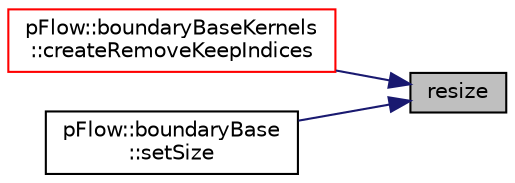 digraph "resize"
{
 // LATEX_PDF_SIZE
  edge [fontname="Helvetica",fontsize="10",labelfontname="Helvetica",labelfontsize="10"];
  node [fontname="Helvetica",fontsize="10",shape=record];
  rankdir="RL";
  Node1 [label="resize",height=0.2,width=0.4,color="black", fillcolor="grey75", style="filled", fontcolor="black",tooltip="Resize the vector and preserve the content."];
  Node1 -> Node2 [dir="back",color="midnightblue",fontsize="10",style="solid",fontname="Helvetica"];
  Node2 [label="pFlow::boundaryBaseKernels\l::createRemoveKeepIndices",height=0.2,width=0.4,color="red", fillcolor="white", style="filled",URL="$namespacepFlow_1_1boundaryBaseKernels.html#a38b0cabe5884a9ca33d98dc088b64dc5",tooltip=" "];
  Node1 -> Node5 [dir="back",color="midnightblue",fontsize="10",style="solid",fontname="Helvetica"];
  Node5 [label="pFlow::boundaryBase\l::setSize",height=0.2,width=0.4,color="black", fillcolor="white", style="filled",URL="$classpFlow_1_1boundaryBase.html#ae391486a0d64b828f329881307b7c4c9",tooltip="Set the size of indexList."];
}
